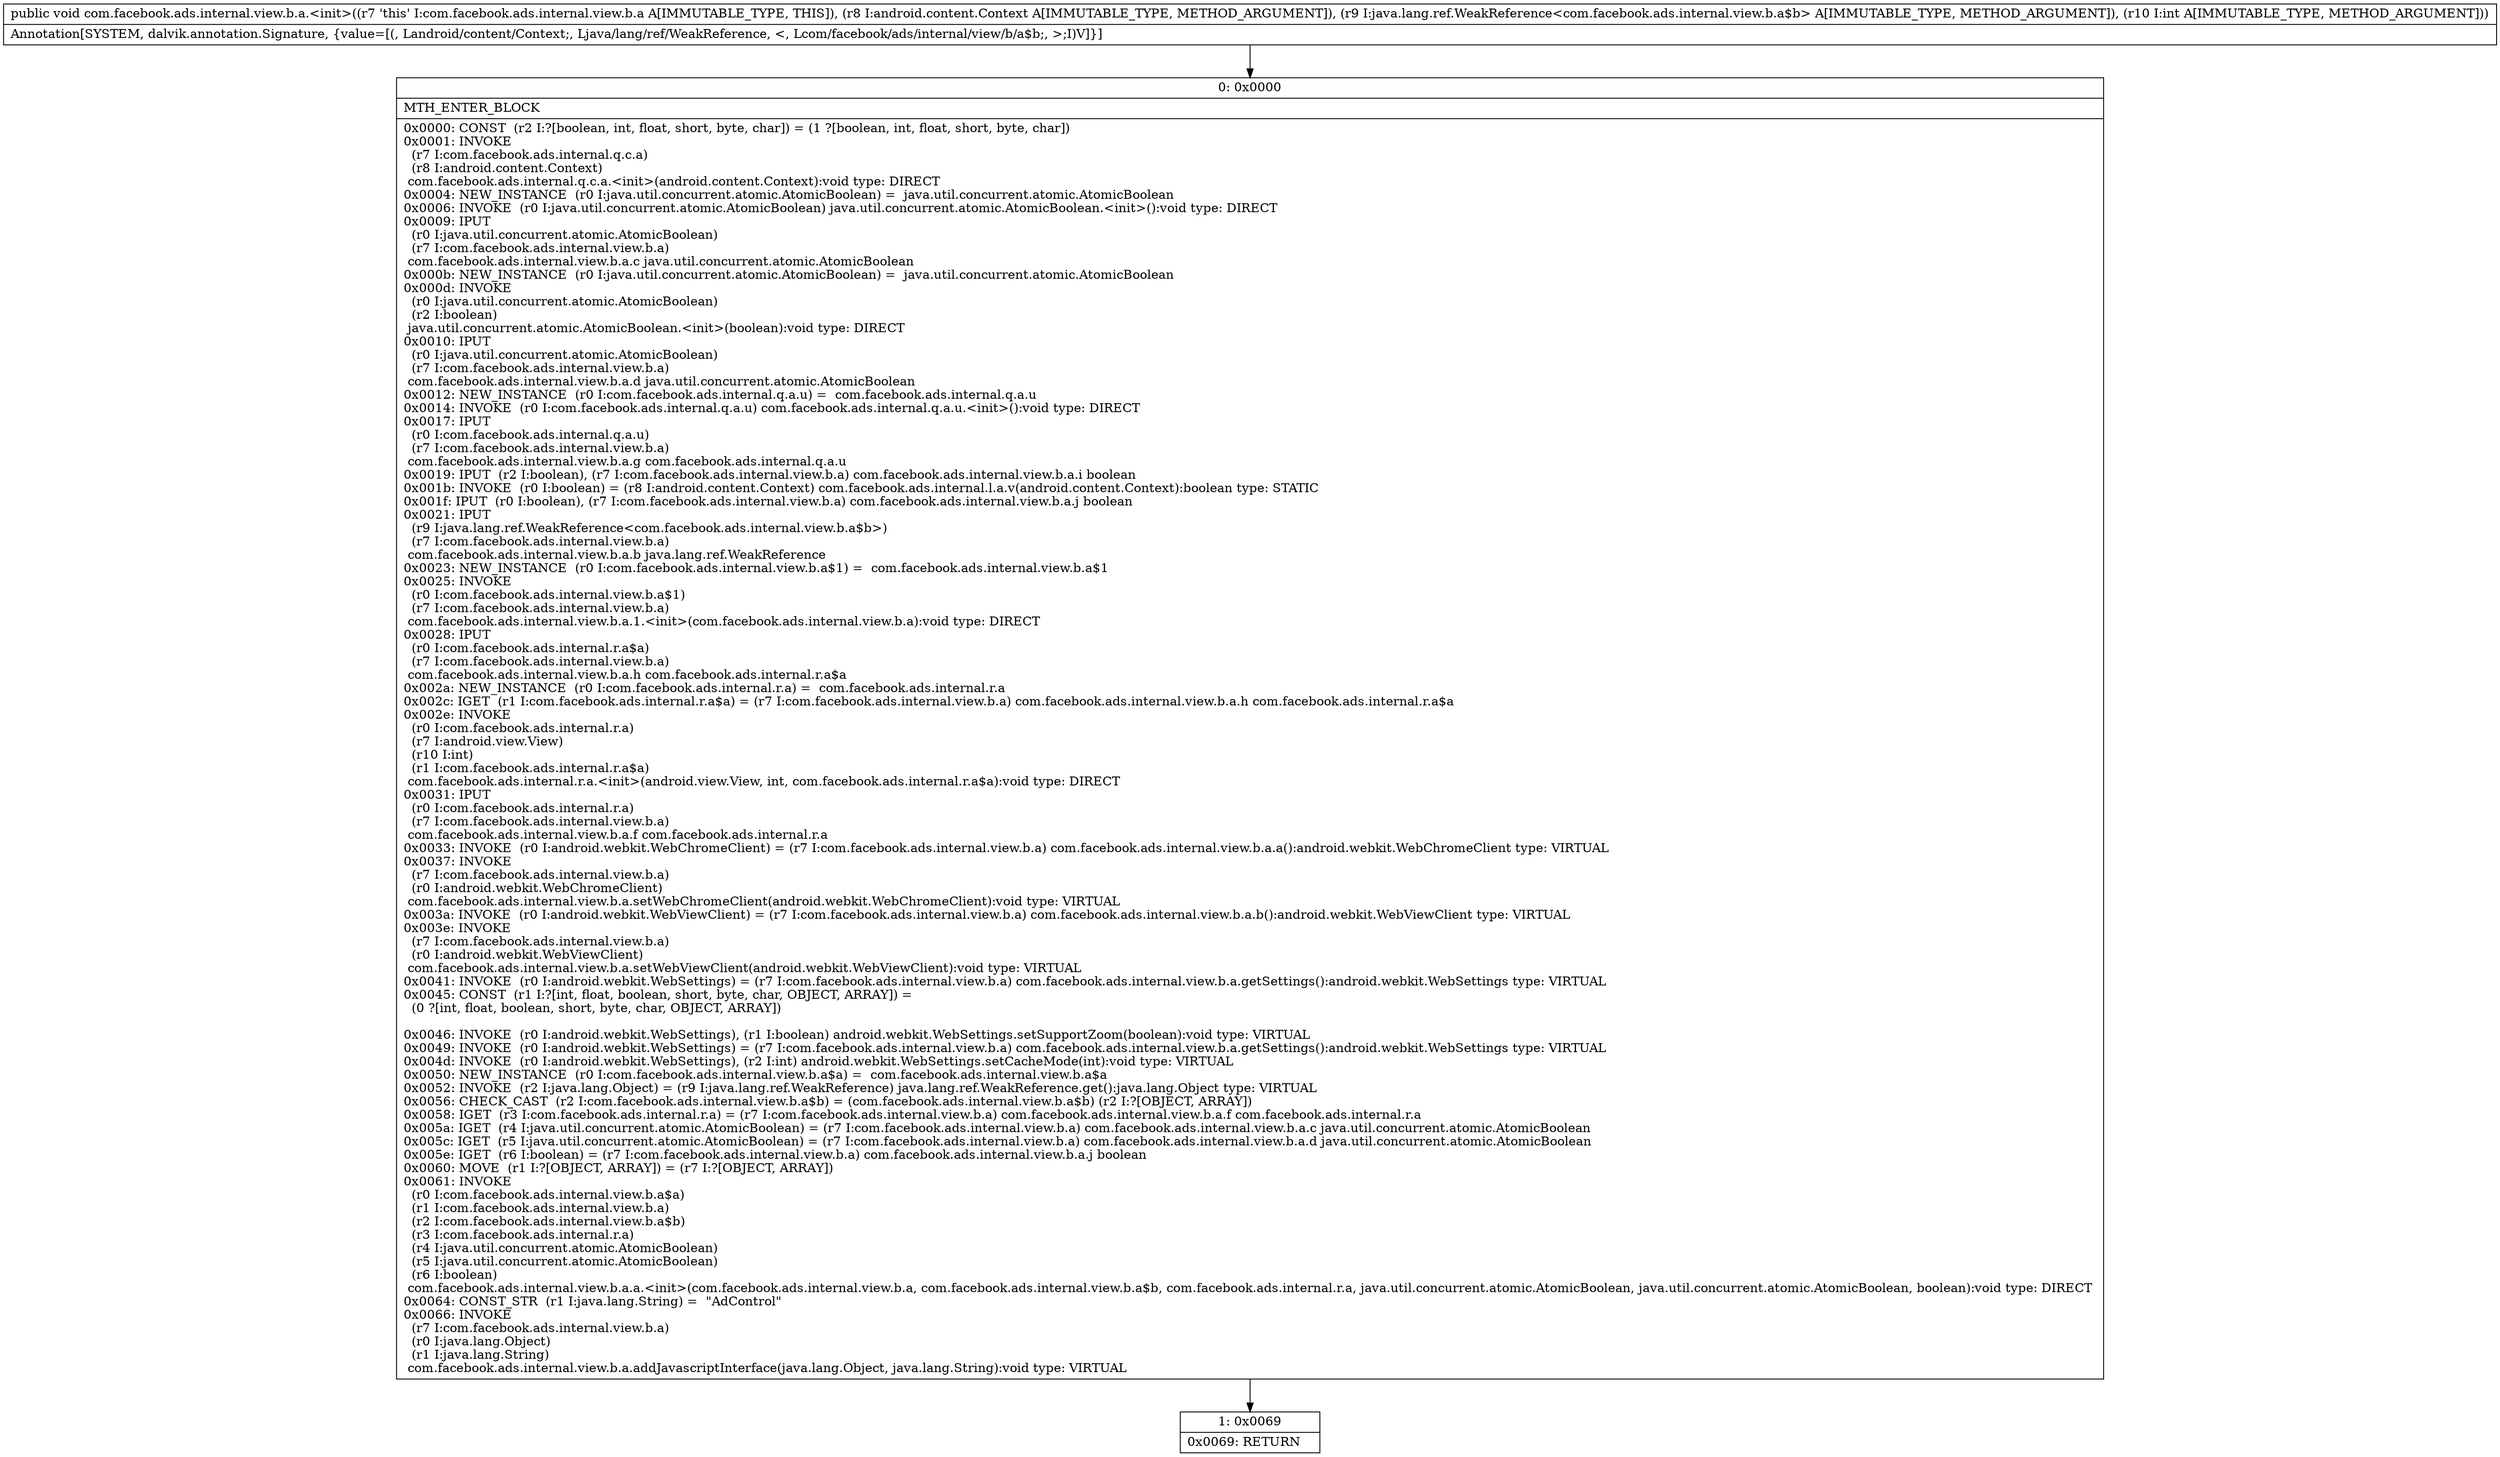 digraph "CFG forcom.facebook.ads.internal.view.b.a.\<init\>(Landroid\/content\/Context;Ljava\/lang\/ref\/WeakReference;I)V" {
Node_0 [shape=record,label="{0\:\ 0x0000|MTH_ENTER_BLOCK\l|0x0000: CONST  (r2 I:?[boolean, int, float, short, byte, char]) = (1 ?[boolean, int, float, short, byte, char]) \l0x0001: INVOKE  \l  (r7 I:com.facebook.ads.internal.q.c.a)\l  (r8 I:android.content.Context)\l com.facebook.ads.internal.q.c.a.\<init\>(android.content.Context):void type: DIRECT \l0x0004: NEW_INSTANCE  (r0 I:java.util.concurrent.atomic.AtomicBoolean) =  java.util.concurrent.atomic.AtomicBoolean \l0x0006: INVOKE  (r0 I:java.util.concurrent.atomic.AtomicBoolean) java.util.concurrent.atomic.AtomicBoolean.\<init\>():void type: DIRECT \l0x0009: IPUT  \l  (r0 I:java.util.concurrent.atomic.AtomicBoolean)\l  (r7 I:com.facebook.ads.internal.view.b.a)\l com.facebook.ads.internal.view.b.a.c java.util.concurrent.atomic.AtomicBoolean \l0x000b: NEW_INSTANCE  (r0 I:java.util.concurrent.atomic.AtomicBoolean) =  java.util.concurrent.atomic.AtomicBoolean \l0x000d: INVOKE  \l  (r0 I:java.util.concurrent.atomic.AtomicBoolean)\l  (r2 I:boolean)\l java.util.concurrent.atomic.AtomicBoolean.\<init\>(boolean):void type: DIRECT \l0x0010: IPUT  \l  (r0 I:java.util.concurrent.atomic.AtomicBoolean)\l  (r7 I:com.facebook.ads.internal.view.b.a)\l com.facebook.ads.internal.view.b.a.d java.util.concurrent.atomic.AtomicBoolean \l0x0012: NEW_INSTANCE  (r0 I:com.facebook.ads.internal.q.a.u) =  com.facebook.ads.internal.q.a.u \l0x0014: INVOKE  (r0 I:com.facebook.ads.internal.q.a.u) com.facebook.ads.internal.q.a.u.\<init\>():void type: DIRECT \l0x0017: IPUT  \l  (r0 I:com.facebook.ads.internal.q.a.u)\l  (r7 I:com.facebook.ads.internal.view.b.a)\l com.facebook.ads.internal.view.b.a.g com.facebook.ads.internal.q.a.u \l0x0019: IPUT  (r2 I:boolean), (r7 I:com.facebook.ads.internal.view.b.a) com.facebook.ads.internal.view.b.a.i boolean \l0x001b: INVOKE  (r0 I:boolean) = (r8 I:android.content.Context) com.facebook.ads.internal.l.a.v(android.content.Context):boolean type: STATIC \l0x001f: IPUT  (r0 I:boolean), (r7 I:com.facebook.ads.internal.view.b.a) com.facebook.ads.internal.view.b.a.j boolean \l0x0021: IPUT  \l  (r9 I:java.lang.ref.WeakReference\<com.facebook.ads.internal.view.b.a$b\>)\l  (r7 I:com.facebook.ads.internal.view.b.a)\l com.facebook.ads.internal.view.b.a.b java.lang.ref.WeakReference \l0x0023: NEW_INSTANCE  (r0 I:com.facebook.ads.internal.view.b.a$1) =  com.facebook.ads.internal.view.b.a$1 \l0x0025: INVOKE  \l  (r0 I:com.facebook.ads.internal.view.b.a$1)\l  (r7 I:com.facebook.ads.internal.view.b.a)\l com.facebook.ads.internal.view.b.a.1.\<init\>(com.facebook.ads.internal.view.b.a):void type: DIRECT \l0x0028: IPUT  \l  (r0 I:com.facebook.ads.internal.r.a$a)\l  (r7 I:com.facebook.ads.internal.view.b.a)\l com.facebook.ads.internal.view.b.a.h com.facebook.ads.internal.r.a$a \l0x002a: NEW_INSTANCE  (r0 I:com.facebook.ads.internal.r.a) =  com.facebook.ads.internal.r.a \l0x002c: IGET  (r1 I:com.facebook.ads.internal.r.a$a) = (r7 I:com.facebook.ads.internal.view.b.a) com.facebook.ads.internal.view.b.a.h com.facebook.ads.internal.r.a$a \l0x002e: INVOKE  \l  (r0 I:com.facebook.ads.internal.r.a)\l  (r7 I:android.view.View)\l  (r10 I:int)\l  (r1 I:com.facebook.ads.internal.r.a$a)\l com.facebook.ads.internal.r.a.\<init\>(android.view.View, int, com.facebook.ads.internal.r.a$a):void type: DIRECT \l0x0031: IPUT  \l  (r0 I:com.facebook.ads.internal.r.a)\l  (r7 I:com.facebook.ads.internal.view.b.a)\l com.facebook.ads.internal.view.b.a.f com.facebook.ads.internal.r.a \l0x0033: INVOKE  (r0 I:android.webkit.WebChromeClient) = (r7 I:com.facebook.ads.internal.view.b.a) com.facebook.ads.internal.view.b.a.a():android.webkit.WebChromeClient type: VIRTUAL \l0x0037: INVOKE  \l  (r7 I:com.facebook.ads.internal.view.b.a)\l  (r0 I:android.webkit.WebChromeClient)\l com.facebook.ads.internal.view.b.a.setWebChromeClient(android.webkit.WebChromeClient):void type: VIRTUAL \l0x003a: INVOKE  (r0 I:android.webkit.WebViewClient) = (r7 I:com.facebook.ads.internal.view.b.a) com.facebook.ads.internal.view.b.a.b():android.webkit.WebViewClient type: VIRTUAL \l0x003e: INVOKE  \l  (r7 I:com.facebook.ads.internal.view.b.a)\l  (r0 I:android.webkit.WebViewClient)\l com.facebook.ads.internal.view.b.a.setWebViewClient(android.webkit.WebViewClient):void type: VIRTUAL \l0x0041: INVOKE  (r0 I:android.webkit.WebSettings) = (r7 I:com.facebook.ads.internal.view.b.a) com.facebook.ads.internal.view.b.a.getSettings():android.webkit.WebSettings type: VIRTUAL \l0x0045: CONST  (r1 I:?[int, float, boolean, short, byte, char, OBJECT, ARRAY]) = \l  (0 ?[int, float, boolean, short, byte, char, OBJECT, ARRAY])\l \l0x0046: INVOKE  (r0 I:android.webkit.WebSettings), (r1 I:boolean) android.webkit.WebSettings.setSupportZoom(boolean):void type: VIRTUAL \l0x0049: INVOKE  (r0 I:android.webkit.WebSettings) = (r7 I:com.facebook.ads.internal.view.b.a) com.facebook.ads.internal.view.b.a.getSettings():android.webkit.WebSettings type: VIRTUAL \l0x004d: INVOKE  (r0 I:android.webkit.WebSettings), (r2 I:int) android.webkit.WebSettings.setCacheMode(int):void type: VIRTUAL \l0x0050: NEW_INSTANCE  (r0 I:com.facebook.ads.internal.view.b.a$a) =  com.facebook.ads.internal.view.b.a$a \l0x0052: INVOKE  (r2 I:java.lang.Object) = (r9 I:java.lang.ref.WeakReference) java.lang.ref.WeakReference.get():java.lang.Object type: VIRTUAL \l0x0056: CHECK_CAST  (r2 I:com.facebook.ads.internal.view.b.a$b) = (com.facebook.ads.internal.view.b.a$b) (r2 I:?[OBJECT, ARRAY]) \l0x0058: IGET  (r3 I:com.facebook.ads.internal.r.a) = (r7 I:com.facebook.ads.internal.view.b.a) com.facebook.ads.internal.view.b.a.f com.facebook.ads.internal.r.a \l0x005a: IGET  (r4 I:java.util.concurrent.atomic.AtomicBoolean) = (r7 I:com.facebook.ads.internal.view.b.a) com.facebook.ads.internal.view.b.a.c java.util.concurrent.atomic.AtomicBoolean \l0x005c: IGET  (r5 I:java.util.concurrent.atomic.AtomicBoolean) = (r7 I:com.facebook.ads.internal.view.b.a) com.facebook.ads.internal.view.b.a.d java.util.concurrent.atomic.AtomicBoolean \l0x005e: IGET  (r6 I:boolean) = (r7 I:com.facebook.ads.internal.view.b.a) com.facebook.ads.internal.view.b.a.j boolean \l0x0060: MOVE  (r1 I:?[OBJECT, ARRAY]) = (r7 I:?[OBJECT, ARRAY]) \l0x0061: INVOKE  \l  (r0 I:com.facebook.ads.internal.view.b.a$a)\l  (r1 I:com.facebook.ads.internal.view.b.a)\l  (r2 I:com.facebook.ads.internal.view.b.a$b)\l  (r3 I:com.facebook.ads.internal.r.a)\l  (r4 I:java.util.concurrent.atomic.AtomicBoolean)\l  (r5 I:java.util.concurrent.atomic.AtomicBoolean)\l  (r6 I:boolean)\l com.facebook.ads.internal.view.b.a.a.\<init\>(com.facebook.ads.internal.view.b.a, com.facebook.ads.internal.view.b.a$b, com.facebook.ads.internal.r.a, java.util.concurrent.atomic.AtomicBoolean, java.util.concurrent.atomic.AtomicBoolean, boolean):void type: DIRECT \l0x0064: CONST_STR  (r1 I:java.lang.String) =  \"AdControl\" \l0x0066: INVOKE  \l  (r7 I:com.facebook.ads.internal.view.b.a)\l  (r0 I:java.lang.Object)\l  (r1 I:java.lang.String)\l com.facebook.ads.internal.view.b.a.addJavascriptInterface(java.lang.Object, java.lang.String):void type: VIRTUAL \l}"];
Node_1 [shape=record,label="{1\:\ 0x0069|0x0069: RETURN   \l}"];
MethodNode[shape=record,label="{public void com.facebook.ads.internal.view.b.a.\<init\>((r7 'this' I:com.facebook.ads.internal.view.b.a A[IMMUTABLE_TYPE, THIS]), (r8 I:android.content.Context A[IMMUTABLE_TYPE, METHOD_ARGUMENT]), (r9 I:java.lang.ref.WeakReference\<com.facebook.ads.internal.view.b.a$b\> A[IMMUTABLE_TYPE, METHOD_ARGUMENT]), (r10 I:int A[IMMUTABLE_TYPE, METHOD_ARGUMENT]))  | Annotation[SYSTEM, dalvik.annotation.Signature, \{value=[(, Landroid\/content\/Context;, Ljava\/lang\/ref\/WeakReference, \<, Lcom\/facebook\/ads\/internal\/view\/b\/a$b;, \>;I)V]\}]\l}"];
MethodNode -> Node_0;
Node_0 -> Node_1;
}

